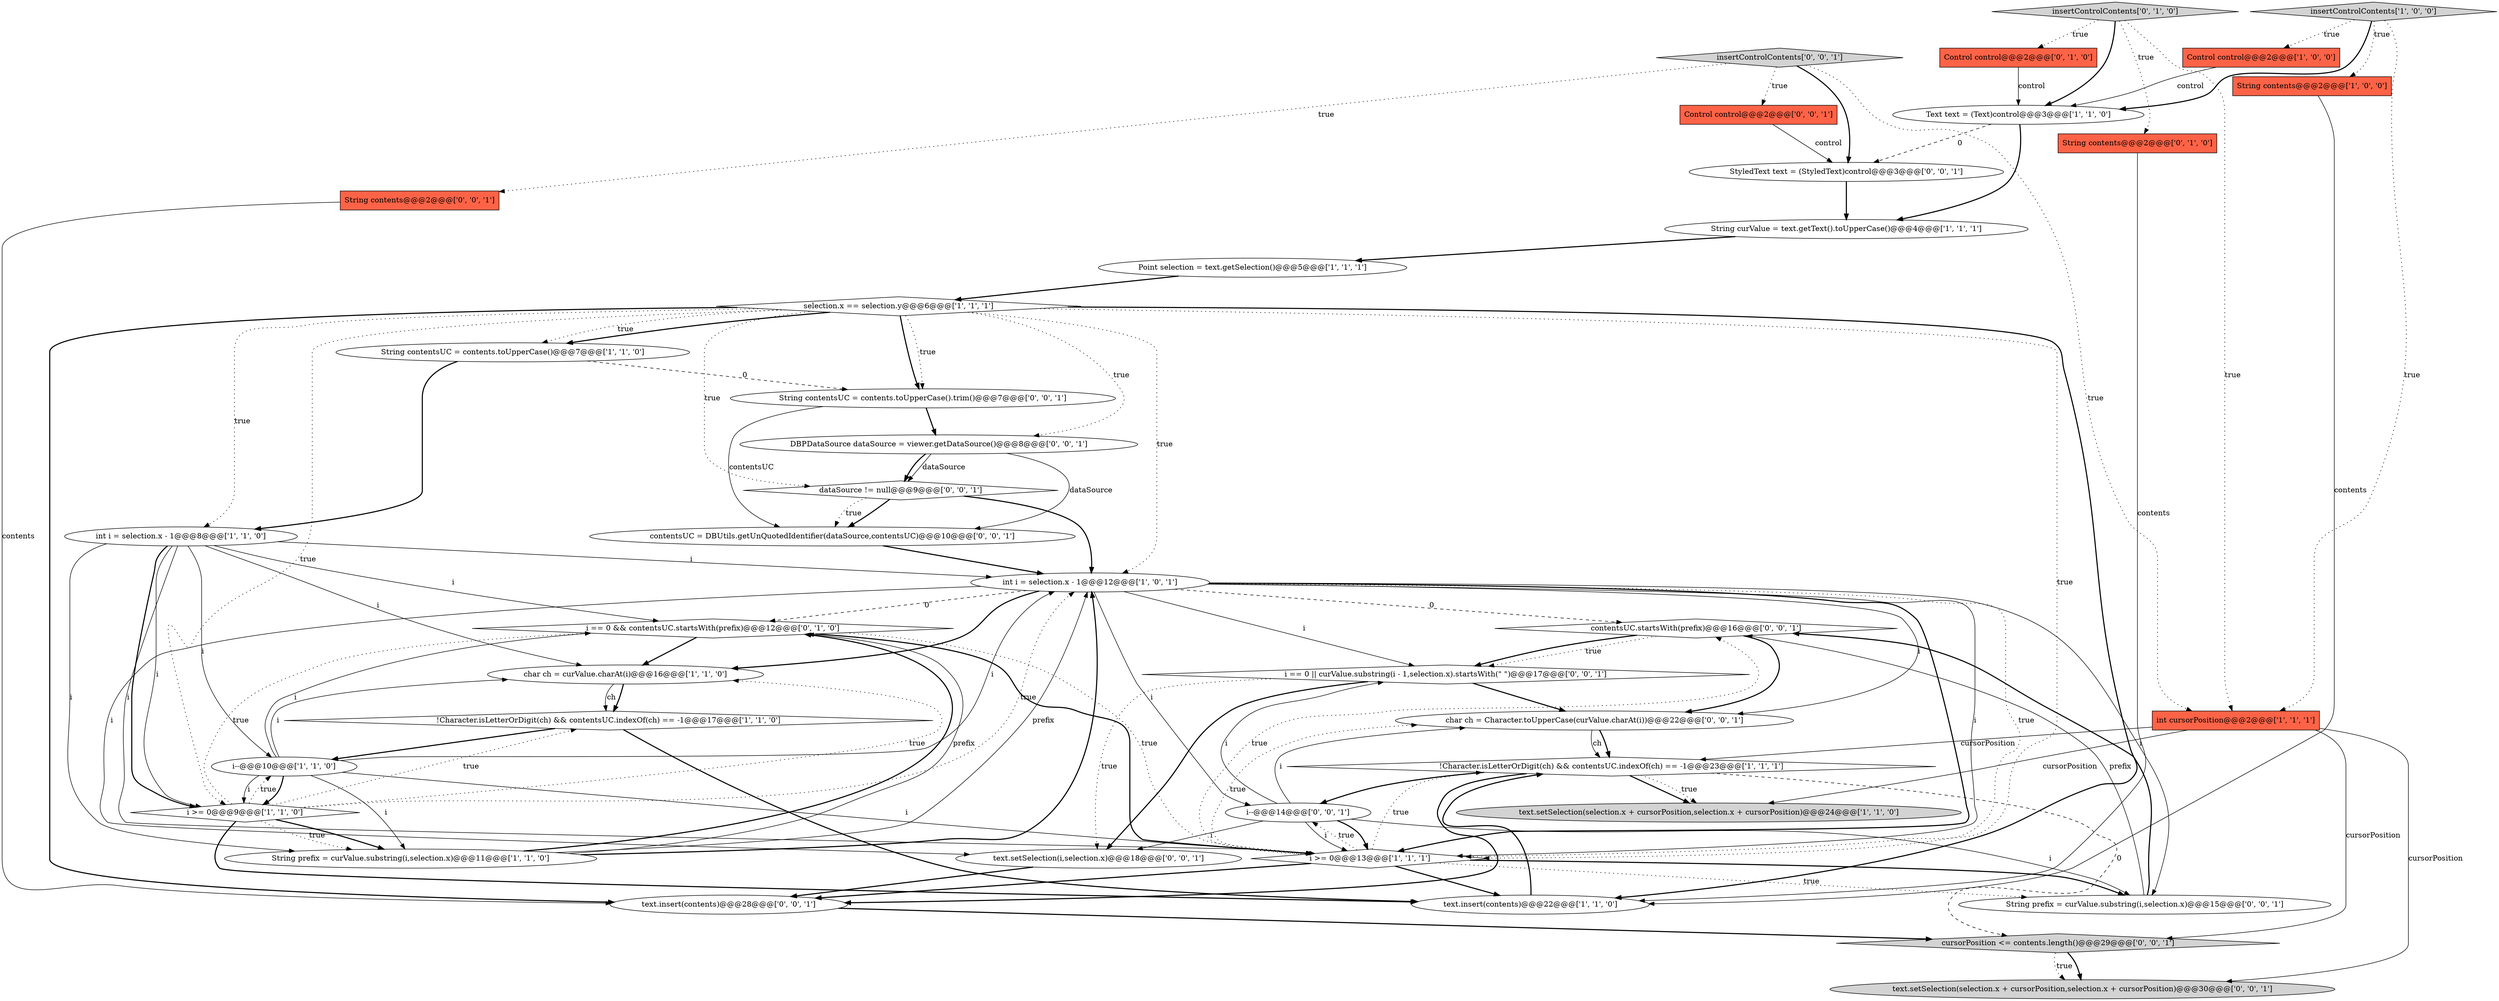 digraph {
8 [style = filled, label = "String curValue = text.getText().toUpperCase()@@@4@@@['1', '1', '1']", fillcolor = white, shape = ellipse image = "AAA0AAABBB1BBB"];
27 [style = filled, label = "contentsUC.startsWith(prefix)@@@16@@@['0', '0', '1']", fillcolor = white, shape = diamond image = "AAA0AAABBB3BBB"];
3 [style = filled, label = "!Character.isLetterOrDigit(ch) && contentsUC.indexOf(ch) == -1@@@17@@@['1', '1', '0']", fillcolor = white, shape = diamond image = "AAA0AAABBB1BBB"];
22 [style = filled, label = "i == 0 && contentsUC.startsWith(prefix)@@@12@@@['0', '1', '0']", fillcolor = white, shape = diamond image = "AAA1AAABBB2BBB"];
32 [style = filled, label = "text.setSelection(selection.x + cursorPosition,selection.x + cursorPosition)@@@30@@@['0', '0', '1']", fillcolor = lightgray, shape = ellipse image = "AAA0AAABBB3BBB"];
31 [style = filled, label = "Control control@@@2@@@['0', '0', '1']", fillcolor = tomato, shape = box image = "AAA0AAABBB3BBB"];
19 [style = filled, label = "Text text = (Text)control@@@3@@@['1', '1', '0']", fillcolor = white, shape = ellipse image = "AAA0AAABBB1BBB"];
37 [style = filled, label = "DBPDataSource dataSource = viewer.getDataSource()@@@8@@@['0', '0', '1']", fillcolor = white, shape = ellipse image = "AAA0AAABBB3BBB"];
34 [style = filled, label = "String contentsUC = contents.toUpperCase().trim()@@@7@@@['0', '0', '1']", fillcolor = white, shape = ellipse image = "AAA0AAABBB3BBB"];
25 [style = filled, label = "i--@@@14@@@['0', '0', '1']", fillcolor = white, shape = ellipse image = "AAA0AAABBB3BBB"];
33 [style = filled, label = "String prefix = curValue.substring(i,selection.x)@@@15@@@['0', '0', '1']", fillcolor = white, shape = ellipse image = "AAA0AAABBB3BBB"];
12 [style = filled, label = "String contentsUC = contents.toUpperCase()@@@7@@@['1', '1', '0']", fillcolor = white, shape = ellipse image = "AAA0AAABBB1BBB"];
24 [style = filled, label = "text.setSelection(i,selection.x)@@@18@@@['0', '0', '1']", fillcolor = white, shape = ellipse image = "AAA0AAABBB3BBB"];
0 [style = filled, label = "int i = selection.x - 1@@@12@@@['1', '0', '1']", fillcolor = white, shape = ellipse image = "AAA0AAABBB1BBB"];
39 [style = filled, label = "text.insert(contents)@@@28@@@['0', '0', '1']", fillcolor = white, shape = ellipse image = "AAA0AAABBB3BBB"];
11 [style = filled, label = "int cursorPosition@@@2@@@['1', '1', '1']", fillcolor = tomato, shape = box image = "AAA0AAABBB1BBB"];
6 [style = filled, label = "int i = selection.x - 1@@@8@@@['1', '1', '0']", fillcolor = white, shape = ellipse image = "AAA0AAABBB1BBB"];
38 [style = filled, label = "contentsUC = DBUtils.getUnQuotedIdentifier(dataSource,contentsUC)@@@10@@@['0', '0', '1']", fillcolor = white, shape = ellipse image = "AAA0AAABBB3BBB"];
30 [style = filled, label = "StyledText text = (StyledText)control@@@3@@@['0', '0', '1']", fillcolor = white, shape = ellipse image = "AAA0AAABBB3BBB"];
2 [style = filled, label = "text.setSelection(selection.x + cursorPosition,selection.x + cursorPosition)@@@24@@@['1', '1', '0']", fillcolor = lightgray, shape = ellipse image = "AAA0AAABBB1BBB"];
29 [style = filled, label = "i == 0 || curValue.substring(i - 1,selection.x).startsWith(\" \")@@@17@@@['0', '0', '1']", fillcolor = white, shape = diamond image = "AAA0AAABBB3BBB"];
23 [style = filled, label = "insertControlContents['0', '1', '0']", fillcolor = lightgray, shape = diamond image = "AAA0AAABBB2BBB"];
28 [style = filled, label = "char ch = Character.toUpperCase(curValue.charAt(i))@@@22@@@['0', '0', '1']", fillcolor = white, shape = ellipse image = "AAA0AAABBB3BBB"];
14 [style = filled, label = "char ch = curValue.charAt(i)@@@16@@@['1', '1', '0']", fillcolor = white, shape = ellipse image = "AAA0AAABBB1BBB"];
1 [style = filled, label = "!Character.isLetterOrDigit(ch) && contentsUC.indexOf(ch) == -1@@@23@@@['1', '1', '1']", fillcolor = white, shape = diamond image = "AAA0AAABBB1BBB"];
9 [style = filled, label = "Point selection = text.getSelection()@@@5@@@['1', '1', '1']", fillcolor = white, shape = ellipse image = "AAA0AAABBB1BBB"];
26 [style = filled, label = "cursorPosition <= contents.length()@@@29@@@['0', '0', '1']", fillcolor = lightgray, shape = diamond image = "AAA0AAABBB3BBB"];
40 [style = filled, label = "insertControlContents['0', '0', '1']", fillcolor = lightgray, shape = diamond image = "AAA0AAABBB3BBB"];
21 [style = filled, label = "Control control@@@2@@@['0', '1', '0']", fillcolor = tomato, shape = box image = "AAA0AAABBB2BBB"];
5 [style = filled, label = "text.insert(contents)@@@22@@@['1', '1', '0']", fillcolor = white, shape = ellipse image = "AAA0AAABBB1BBB"];
35 [style = filled, label = "String contents@@@2@@@['0', '0', '1']", fillcolor = tomato, shape = box image = "AAA0AAABBB3BBB"];
7 [style = filled, label = "Control control@@@2@@@['1', '0', '0']", fillcolor = tomato, shape = box image = "AAA0AAABBB1BBB"];
15 [style = filled, label = "String prefix = curValue.substring(i,selection.x)@@@11@@@['1', '1', '0']", fillcolor = white, shape = ellipse image = "AAA0AAABBB1BBB"];
10 [style = filled, label = "String contents@@@2@@@['1', '0', '0']", fillcolor = tomato, shape = box image = "AAA0AAABBB1BBB"];
36 [style = filled, label = "dataSource != null@@@9@@@['0', '0', '1']", fillcolor = white, shape = diamond image = "AAA0AAABBB3BBB"];
18 [style = filled, label = "insertControlContents['1', '0', '0']", fillcolor = lightgray, shape = diamond image = "AAA0AAABBB1BBB"];
4 [style = filled, label = "i >= 0@@@13@@@['1', '1', '1']", fillcolor = white, shape = diamond image = "AAA0AAABBB1BBB"];
17 [style = filled, label = "i >= 0@@@9@@@['1', '1', '0']", fillcolor = white, shape = diamond image = "AAA0AAABBB1BBB"];
20 [style = filled, label = "String contents@@@2@@@['0', '1', '0']", fillcolor = tomato, shape = box image = "AAA0AAABBB2BBB"];
13 [style = filled, label = "selection.x == selection.y@@@6@@@['1', '1', '1']", fillcolor = white, shape = diamond image = "AAA0AAABBB1BBB"];
16 [style = filled, label = "i--@@@10@@@['1', '1', '0']", fillcolor = white, shape = ellipse image = "AAA0AAABBB1BBB"];
20->5 [style = solid, label="contents"];
25->28 [style = solid, label="i"];
0->4 [style = bold, label=""];
14->3 [style = bold, label=""];
0->4 [style = solid, label="i"];
17->0 [style = dotted, label="true"];
13->37 [style = dotted, label="true"];
5->1 [style = bold, label=""];
19->8 [style = bold, label=""];
21->19 [style = solid, label="control"];
34->38 [style = solid, label="contentsUC"];
15->22 [style = bold, label=""];
33->27 [style = solid, label="prefix"];
13->34 [style = bold, label=""];
18->11 [style = dotted, label="true"];
13->12 [style = bold, label=""];
17->15 [style = dotted, label="true"];
15->0 [style = bold, label=""];
28->1 [style = bold, label=""];
23->21 [style = dotted, label="true"];
22->14 [style = bold, label=""];
6->14 [style = solid, label="i"];
18->7 [style = dotted, label="true"];
13->0 [style = dotted, label="true"];
16->17 [style = solid, label="i"];
4->27 [style = dotted, label="true"];
18->10 [style = dotted, label="true"];
23->11 [style = dotted, label="true"];
25->24 [style = solid, label="i"];
36->38 [style = bold, label=""];
17->3 [style = dotted, label="true"];
13->12 [style = dotted, label="true"];
4->28 [style = dotted, label="true"];
0->22 [style = dashed, label="0"];
1->2 [style = bold, label=""];
12->34 [style = dashed, label="0"];
6->4 [style = solid, label="i"];
0->29 [style = solid, label="i"];
36->38 [style = dotted, label="true"];
40->30 [style = bold, label=""];
33->27 [style = bold, label=""];
0->28 [style = solid, label="i"];
13->39 [style = bold, label=""];
13->4 [style = dotted, label="true"];
27->29 [style = dotted, label="true"];
4->25 [style = dotted, label="true"];
27->28 [style = bold, label=""];
23->20 [style = dotted, label="true"];
1->25 [style = bold, label=""];
16->22 [style = solid, label="i"];
19->30 [style = dashed, label="0"];
1->39 [style = bold, label=""];
25->33 [style = solid, label="i"];
17->15 [style = bold, label=""];
0->25 [style = solid, label="i"];
26->32 [style = bold, label=""];
35->39 [style = solid, label="contents"];
16->15 [style = solid, label="i"];
1->2 [style = dotted, label="true"];
0->33 [style = solid, label="i"];
13->36 [style = dotted, label="true"];
38->0 [style = bold, label=""];
17->22 [style = dotted, label="true"];
0->14 [style = bold, label=""];
7->19 [style = solid, label="control"];
13->5 [style = bold, label=""];
14->3 [style = solid, label="ch"];
11->2 [style = solid, label="cursorPosition"];
16->14 [style = solid, label="i"];
13->6 [style = dotted, label="true"];
29->24 [style = dotted, label="true"];
16->0 [style = solid, label="i"];
17->14 [style = dotted, label="true"];
37->38 [style = solid, label="dataSource"];
37->36 [style = solid, label="dataSource"];
24->39 [style = bold, label=""];
17->16 [style = dotted, label="true"];
11->26 [style = solid, label="cursorPosition"];
6->16 [style = solid, label="i"];
4->1 [style = dotted, label="true"];
13->17 [style = dotted, label="true"];
10->5 [style = solid, label="contents"];
16->4 [style = solid, label="i"];
4->33 [style = bold, label=""];
40->11 [style = dotted, label="true"];
36->0 [style = bold, label=""];
0->24 [style = solid, label="i"];
26->32 [style = dotted, label="true"];
16->17 [style = bold, label=""];
6->17 [style = solid, label="i"];
3->16 [style = bold, label=""];
40->35 [style = dotted, label="true"];
11->1 [style = solid, label="cursorPosition"];
11->32 [style = solid, label="cursorPosition"];
12->6 [style = bold, label=""];
39->26 [style = bold, label=""];
4->33 [style = dotted, label="true"];
8->9 [style = bold, label=""];
23->19 [style = bold, label=""];
0->27 [style = dashed, label="0"];
40->31 [style = dotted, label="true"];
31->30 [style = solid, label="control"];
6->15 [style = solid, label="i"];
4->5 [style = bold, label=""];
4->39 [style = bold, label=""];
9->13 [style = bold, label=""];
29->28 [style = bold, label=""];
6->17 [style = bold, label=""];
3->5 [style = bold, label=""];
27->29 [style = bold, label=""];
37->36 [style = bold, label=""];
25->4 [style = bold, label=""];
18->19 [style = bold, label=""];
25->4 [style = solid, label="i"];
25->29 [style = solid, label="i"];
22->4 [style = bold, label=""];
13->34 [style = dotted, label="true"];
6->22 [style = solid, label="i"];
6->0 [style = solid, label="i"];
29->24 [style = bold, label=""];
15->22 [style = solid, label="prefix"];
30->8 [style = bold, label=""];
0->4 [style = dotted, label="true"];
28->1 [style = solid, label="ch"];
22->4 [style = dotted, label="true"];
34->37 [style = bold, label=""];
17->5 [style = bold, label=""];
1->26 [style = dashed, label="0"];
15->0 [style = solid, label="prefix"];
}
